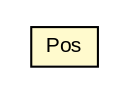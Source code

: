 #!/usr/local/bin/dot
#
# Class diagram 
# Generated by UMLGraph version R5_6-24-gf6e263 (http://www.umlgraph.org/)
#

digraph G {
	edge [fontname="arial",fontsize=10,labelfontname="arial",labelfontsize=10];
	node [fontname="arial",fontsize=10,shape=plaintext];
	nodesep=0.25;
	ranksep=0.5;
	// nl.geozet.openls.databinding.gml.Pos
	c297 [label=<<table title="nl.geozet.openls.databinding.gml.Pos" border="0" cellborder="1" cellspacing="0" cellpadding="2" port="p" bgcolor="lemonChiffon" href="./Pos.html">
		<tr><td><table border="0" cellspacing="0" cellpadding="1">
<tr><td align="center" balign="center"> Pos </td></tr>
		</table></td></tr>
		</table>>, URL="./Pos.html", fontname="arial", fontcolor="black", fontsize=10.0];
}

